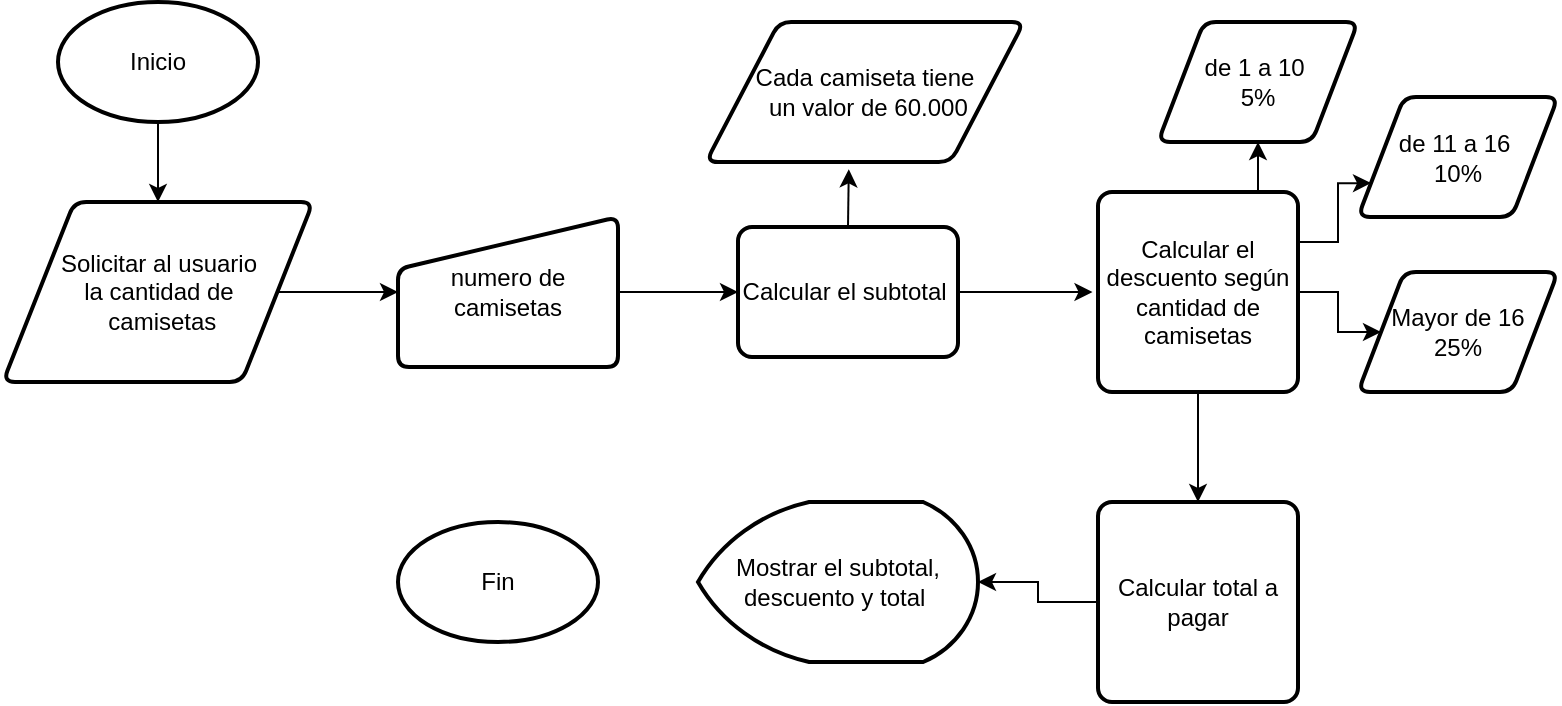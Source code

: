 <mxfile version="21.7.2" type="github">
  <diagram id="C5RBs43oDa-KdzZeNtuy" name="Page-1">
    <mxGraphModel dx="794" dy="503" grid="1" gridSize="10" guides="1" tooltips="1" connect="1" arrows="1" fold="1" page="1" pageScale="1" pageWidth="827" pageHeight="1169" math="0" shadow="0">
      <root>
        <mxCell id="WIyWlLk6GJQsqaUBKTNV-0" />
        <mxCell id="WIyWlLk6GJQsqaUBKTNV-1" parent="WIyWlLk6GJQsqaUBKTNV-0" />
        <mxCell id="SZbxEGOmJBCaxf82diFX-25" style="edgeStyle=orthogonalEdgeStyle;rounded=0;orthogonalLoop=1;jettySize=auto;html=1;exitX=0.5;exitY=1;exitDx=0;exitDy=0;exitPerimeter=0;entryX=0.5;entryY=0;entryDx=0;entryDy=0;" edge="1" parent="WIyWlLk6GJQsqaUBKTNV-1" source="SZbxEGOmJBCaxf82diFX-4" target="SZbxEGOmJBCaxf82diFX-24">
          <mxGeometry relative="1" as="geometry" />
        </mxCell>
        <mxCell id="SZbxEGOmJBCaxf82diFX-4" value="&lt;font style=&quot;vertical-align: inherit;&quot;&gt;&lt;font style=&quot;vertical-align: inherit;&quot;&gt;&lt;font style=&quot;vertical-align: inherit;&quot;&gt;&lt;font style=&quot;vertical-align: inherit;&quot;&gt;Inicio&lt;/font&gt;&lt;/font&gt;&lt;/font&gt;&lt;/font&gt;" style="strokeWidth=2;html=1;shape=mxgraph.flowchart.start_1;whiteSpace=wrap;" vertex="1" parent="WIyWlLk6GJQsqaUBKTNV-1">
          <mxGeometry x="90" y="30" width="100" height="60" as="geometry" />
        </mxCell>
        <mxCell id="SZbxEGOmJBCaxf82diFX-28" style="edgeStyle=orthogonalEdgeStyle;rounded=0;orthogonalLoop=1;jettySize=auto;html=1;exitX=1;exitY=0.5;exitDx=0;exitDy=0;entryX=0;entryY=0.5;entryDx=0;entryDy=0;" edge="1" parent="WIyWlLk6GJQsqaUBKTNV-1" source="SZbxEGOmJBCaxf82diFX-24" target="SZbxEGOmJBCaxf82diFX-27">
          <mxGeometry relative="1" as="geometry" />
        </mxCell>
        <mxCell id="SZbxEGOmJBCaxf82diFX-24" value="&lt;font style=&quot;vertical-align: inherit;&quot;&gt;&lt;font style=&quot;vertical-align: inherit;&quot;&gt;Solicitar al usuario &lt;br&gt;la cantidad de&lt;br&gt;&amp;nbsp;camisetas&lt;/font&gt;&lt;/font&gt;" style="shape=parallelogram;html=1;strokeWidth=2;perimeter=parallelogramPerimeter;whiteSpace=wrap;rounded=1;arcSize=12;size=0.23;" vertex="1" parent="WIyWlLk6GJQsqaUBKTNV-1">
          <mxGeometry x="62.5" y="130" width="155" height="90" as="geometry" />
        </mxCell>
        <mxCell id="SZbxEGOmJBCaxf82diFX-30" style="edgeStyle=orthogonalEdgeStyle;rounded=0;orthogonalLoop=1;jettySize=auto;html=1;exitX=1;exitY=0.5;exitDx=0;exitDy=0;entryX=0;entryY=0.5;entryDx=0;entryDy=0;" edge="1" parent="WIyWlLk6GJQsqaUBKTNV-1" source="SZbxEGOmJBCaxf82diFX-27" target="SZbxEGOmJBCaxf82diFX-29">
          <mxGeometry relative="1" as="geometry" />
        </mxCell>
        <mxCell id="SZbxEGOmJBCaxf82diFX-27" value="&lt;font style=&quot;vertical-align: inherit;&quot;&gt;&lt;font style=&quot;vertical-align: inherit;&quot;&gt;numero de camisetas&lt;/font&gt;&lt;/font&gt;" style="html=1;strokeWidth=2;shape=manualInput;whiteSpace=wrap;rounded=1;size=26;arcSize=11;" vertex="1" parent="WIyWlLk6GJQsqaUBKTNV-1">
          <mxGeometry x="260" y="137.5" width="110" height="75" as="geometry" />
        </mxCell>
        <mxCell id="SZbxEGOmJBCaxf82diFX-33" style="edgeStyle=orthogonalEdgeStyle;rounded=0;orthogonalLoop=1;jettySize=auto;html=1;exitX=1;exitY=0.5;exitDx=0;exitDy=0;entryX=0;entryY=0.5;entryDx=0;entryDy=0;" edge="1" parent="WIyWlLk6GJQsqaUBKTNV-1" source="SZbxEGOmJBCaxf82diFX-29">
          <mxGeometry relative="1" as="geometry">
            <mxPoint x="607.25" y="175" as="targetPoint" />
          </mxGeometry>
        </mxCell>
        <mxCell id="SZbxEGOmJBCaxf82diFX-49" style="edgeStyle=orthogonalEdgeStyle;rounded=0;orthogonalLoop=1;jettySize=auto;html=1;exitX=0.5;exitY=0;exitDx=0;exitDy=0;entryX=0.449;entryY=1.052;entryDx=0;entryDy=0;entryPerimeter=0;" edge="1" parent="WIyWlLk6GJQsqaUBKTNV-1" source="SZbxEGOmJBCaxf82diFX-29" target="SZbxEGOmJBCaxf82diFX-48">
          <mxGeometry relative="1" as="geometry" />
        </mxCell>
        <mxCell id="SZbxEGOmJBCaxf82diFX-29" value="&lt;font style=&quot;vertical-align: inherit;&quot;&gt;&lt;font style=&quot;vertical-align: inherit;&quot;&gt;Calcular el subtotal&amp;nbsp;&lt;/font&gt;&lt;/font&gt;" style="rounded=1;whiteSpace=wrap;html=1;absoluteArcSize=1;arcSize=14;strokeWidth=2;" vertex="1" parent="WIyWlLk6GJQsqaUBKTNV-1">
          <mxGeometry x="430" y="142.5" width="110" height="65" as="geometry" />
        </mxCell>
        <mxCell id="SZbxEGOmJBCaxf82diFX-32" value="de 1 a 10&amp;nbsp;&lt;br&gt;5%" style="shape=parallelogram;html=1;strokeWidth=2;perimeter=parallelogramPerimeter;whiteSpace=wrap;rounded=1;arcSize=12;size=0.23;" vertex="1" parent="WIyWlLk6GJQsqaUBKTNV-1">
          <mxGeometry x="640" y="40" width="100" height="60" as="geometry" />
        </mxCell>
        <mxCell id="SZbxEGOmJBCaxf82diFX-37" style="edgeStyle=orthogonalEdgeStyle;rounded=0;orthogonalLoop=1;jettySize=auto;html=1;exitX=0.75;exitY=0;exitDx=0;exitDy=0;entryX=0.5;entryY=1;entryDx=0;entryDy=0;" edge="1" parent="WIyWlLk6GJQsqaUBKTNV-1" source="SZbxEGOmJBCaxf82diFX-34" target="SZbxEGOmJBCaxf82diFX-32">
          <mxGeometry relative="1" as="geometry" />
        </mxCell>
        <mxCell id="SZbxEGOmJBCaxf82diFX-41" style="edgeStyle=orthogonalEdgeStyle;rounded=0;orthogonalLoop=1;jettySize=auto;html=1;exitX=1;exitY=0.25;exitDx=0;exitDy=0;entryX=0;entryY=0.75;entryDx=0;entryDy=0;" edge="1" parent="WIyWlLk6GJQsqaUBKTNV-1" source="SZbxEGOmJBCaxf82diFX-34" target="SZbxEGOmJBCaxf82diFX-36">
          <mxGeometry relative="1" as="geometry" />
        </mxCell>
        <mxCell id="SZbxEGOmJBCaxf82diFX-42" style="edgeStyle=orthogonalEdgeStyle;rounded=0;orthogonalLoop=1;jettySize=auto;html=1;exitX=1;exitY=0.5;exitDx=0;exitDy=0;entryX=0;entryY=0.5;entryDx=0;entryDy=0;" edge="1" parent="WIyWlLk6GJQsqaUBKTNV-1" source="SZbxEGOmJBCaxf82diFX-34" target="SZbxEGOmJBCaxf82diFX-35">
          <mxGeometry relative="1" as="geometry" />
        </mxCell>
        <mxCell id="SZbxEGOmJBCaxf82diFX-44" style="edgeStyle=orthogonalEdgeStyle;rounded=0;orthogonalLoop=1;jettySize=auto;html=1;exitX=0.5;exitY=1;exitDx=0;exitDy=0;entryX=0.5;entryY=0;entryDx=0;entryDy=0;" edge="1" parent="WIyWlLk6GJQsqaUBKTNV-1" source="SZbxEGOmJBCaxf82diFX-34" target="SZbxEGOmJBCaxf82diFX-43">
          <mxGeometry relative="1" as="geometry" />
        </mxCell>
        <mxCell id="SZbxEGOmJBCaxf82diFX-34" value="Calcular el descuento según cantidad de camisetas" style="rounded=1;whiteSpace=wrap;html=1;absoluteArcSize=1;arcSize=14;strokeWidth=2;" vertex="1" parent="WIyWlLk6GJQsqaUBKTNV-1">
          <mxGeometry x="610" y="125" width="100" height="100" as="geometry" />
        </mxCell>
        <mxCell id="SZbxEGOmJBCaxf82diFX-35" value="Mayor de 16&lt;br&gt;25%" style="shape=parallelogram;html=1;strokeWidth=2;perimeter=parallelogramPerimeter;whiteSpace=wrap;rounded=1;arcSize=12;size=0.23;" vertex="1" parent="WIyWlLk6GJQsqaUBKTNV-1">
          <mxGeometry x="740" y="165" width="100" height="60" as="geometry" />
        </mxCell>
        <mxCell id="SZbxEGOmJBCaxf82diFX-36" value="de 11 a 16&amp;nbsp;&lt;br&gt;10%" style="shape=parallelogram;html=1;strokeWidth=2;perimeter=parallelogramPerimeter;whiteSpace=wrap;rounded=1;arcSize=12;size=0.23;" vertex="1" parent="WIyWlLk6GJQsqaUBKTNV-1">
          <mxGeometry x="740" y="77.5" width="100" height="60" as="geometry" />
        </mxCell>
        <mxCell id="SZbxEGOmJBCaxf82diFX-46" style="edgeStyle=orthogonalEdgeStyle;rounded=0;orthogonalLoop=1;jettySize=auto;html=1;exitX=0;exitY=0.5;exitDx=0;exitDy=0;entryX=1;entryY=0.5;entryDx=0;entryDy=0;entryPerimeter=0;" edge="1" parent="WIyWlLk6GJQsqaUBKTNV-1" source="SZbxEGOmJBCaxf82diFX-43" target="SZbxEGOmJBCaxf82diFX-45">
          <mxGeometry relative="1" as="geometry" />
        </mxCell>
        <mxCell id="SZbxEGOmJBCaxf82diFX-43" value="Calcular total a pagar" style="rounded=1;whiteSpace=wrap;html=1;absoluteArcSize=1;arcSize=14;strokeWidth=2;" vertex="1" parent="WIyWlLk6GJQsqaUBKTNV-1">
          <mxGeometry x="610" y="280" width="100" height="100" as="geometry" />
        </mxCell>
        <mxCell id="SZbxEGOmJBCaxf82diFX-45" value="Mostrar el subtotal, descuento y total&amp;nbsp;" style="strokeWidth=2;html=1;shape=mxgraph.flowchart.display;whiteSpace=wrap;" vertex="1" parent="WIyWlLk6GJQsqaUBKTNV-1">
          <mxGeometry x="410" y="280" width="140" height="80" as="geometry" />
        </mxCell>
        <mxCell id="SZbxEGOmJBCaxf82diFX-47" value="Fin" style="strokeWidth=2;html=1;shape=mxgraph.flowchart.start_1;whiteSpace=wrap;" vertex="1" parent="WIyWlLk6GJQsqaUBKTNV-1">
          <mxGeometry x="260" y="290" width="100" height="60" as="geometry" />
        </mxCell>
        <mxCell id="SZbxEGOmJBCaxf82diFX-48" value="Cada camiseta tiene&lt;br&gt;&amp;nbsp;un valor de 60.000" style="shape=parallelogram;html=1;strokeWidth=2;perimeter=parallelogramPerimeter;whiteSpace=wrap;rounded=1;arcSize=12;size=0.23;" vertex="1" parent="WIyWlLk6GJQsqaUBKTNV-1">
          <mxGeometry x="414" y="40" width="159" height="70" as="geometry" />
        </mxCell>
      </root>
    </mxGraphModel>
  </diagram>
</mxfile>
